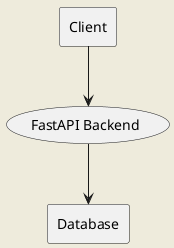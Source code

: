 @startuml
skinparam backgroundColor #EEEBDC
skinparam componentStyle rectangle

[Client] --> (FastAPI Backend)
(FastAPI Backend) --> [Database]
@enduml
